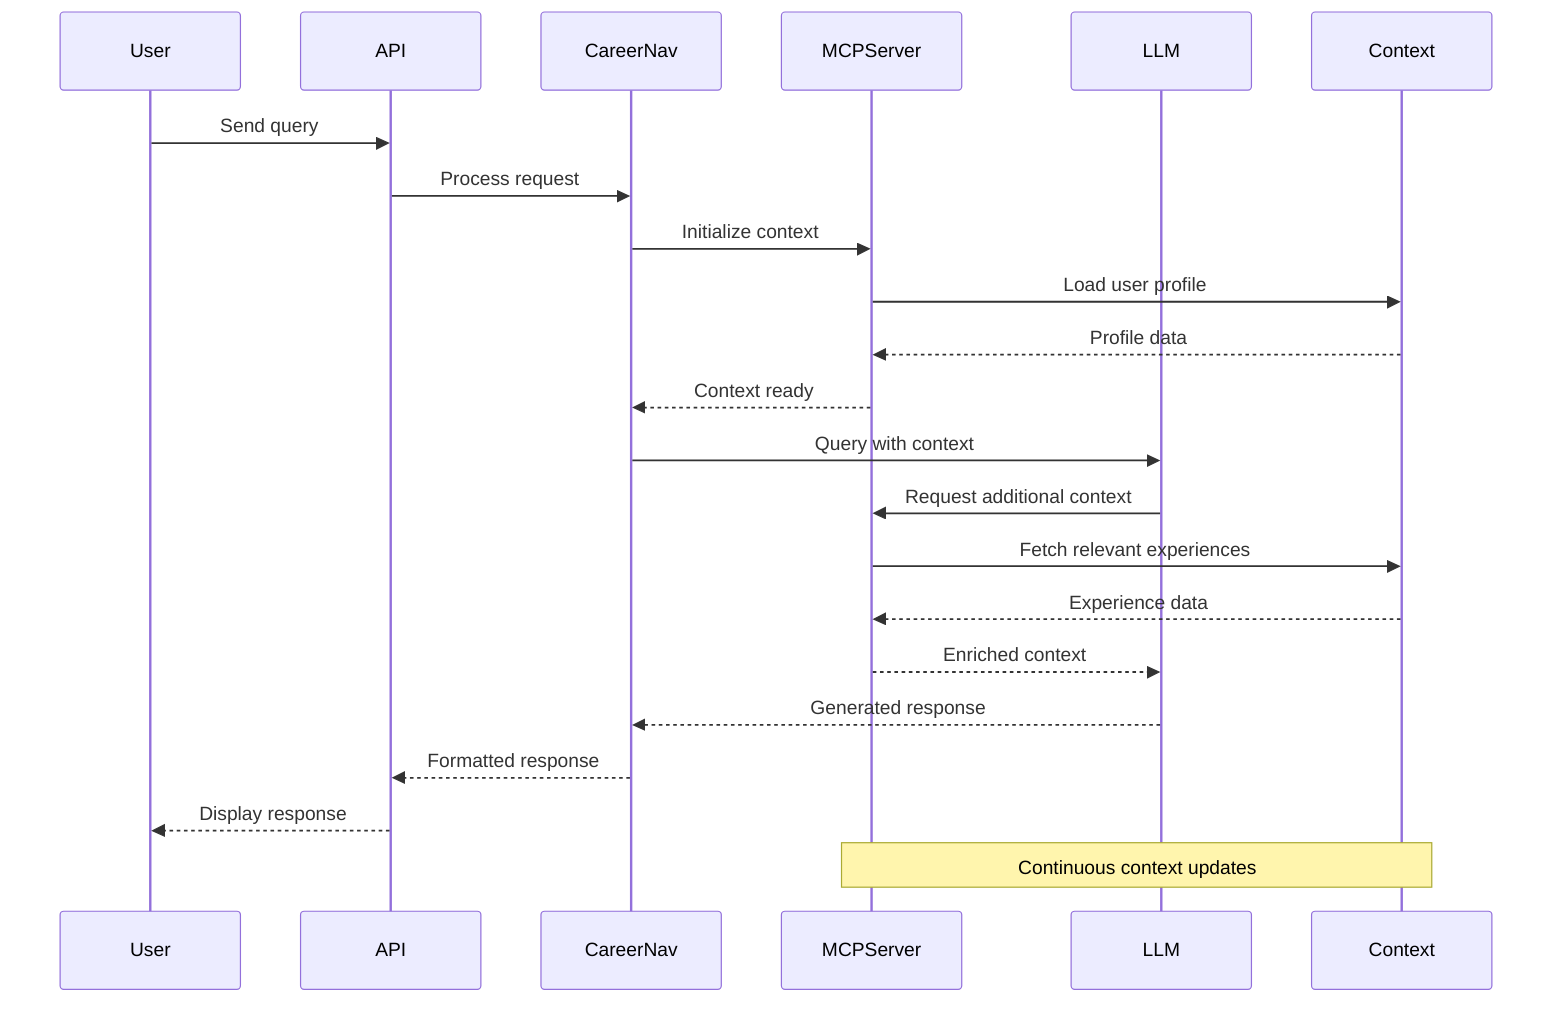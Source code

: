 sequenceDiagram
    participant User
    participant API
    participant CareerNav
    participant MCPServer
    participant LLM
    participant Context
    
    User->>API: Send query
    API->>CareerNav: Process request
    CareerNav->>MCPServer: Initialize context
    MCPServer->>Context: Load user profile
    Context-->>MCPServer: Profile data
    MCPServer-->>CareerNav: Context ready
    
    CareerNav->>LLM: Query with context
    LLM->>MCPServer: Request additional context
    MCPServer->>Context: Fetch relevant experiences
    Context-->>MCPServer: Experience data
    MCPServer-->>LLM: Enriched context
    
    LLM-->>CareerNav: Generated response
    CareerNav-->>API: Formatted response
    API-->>User: Display response
    
    Note over MCPServer,Context: Continuous context updates